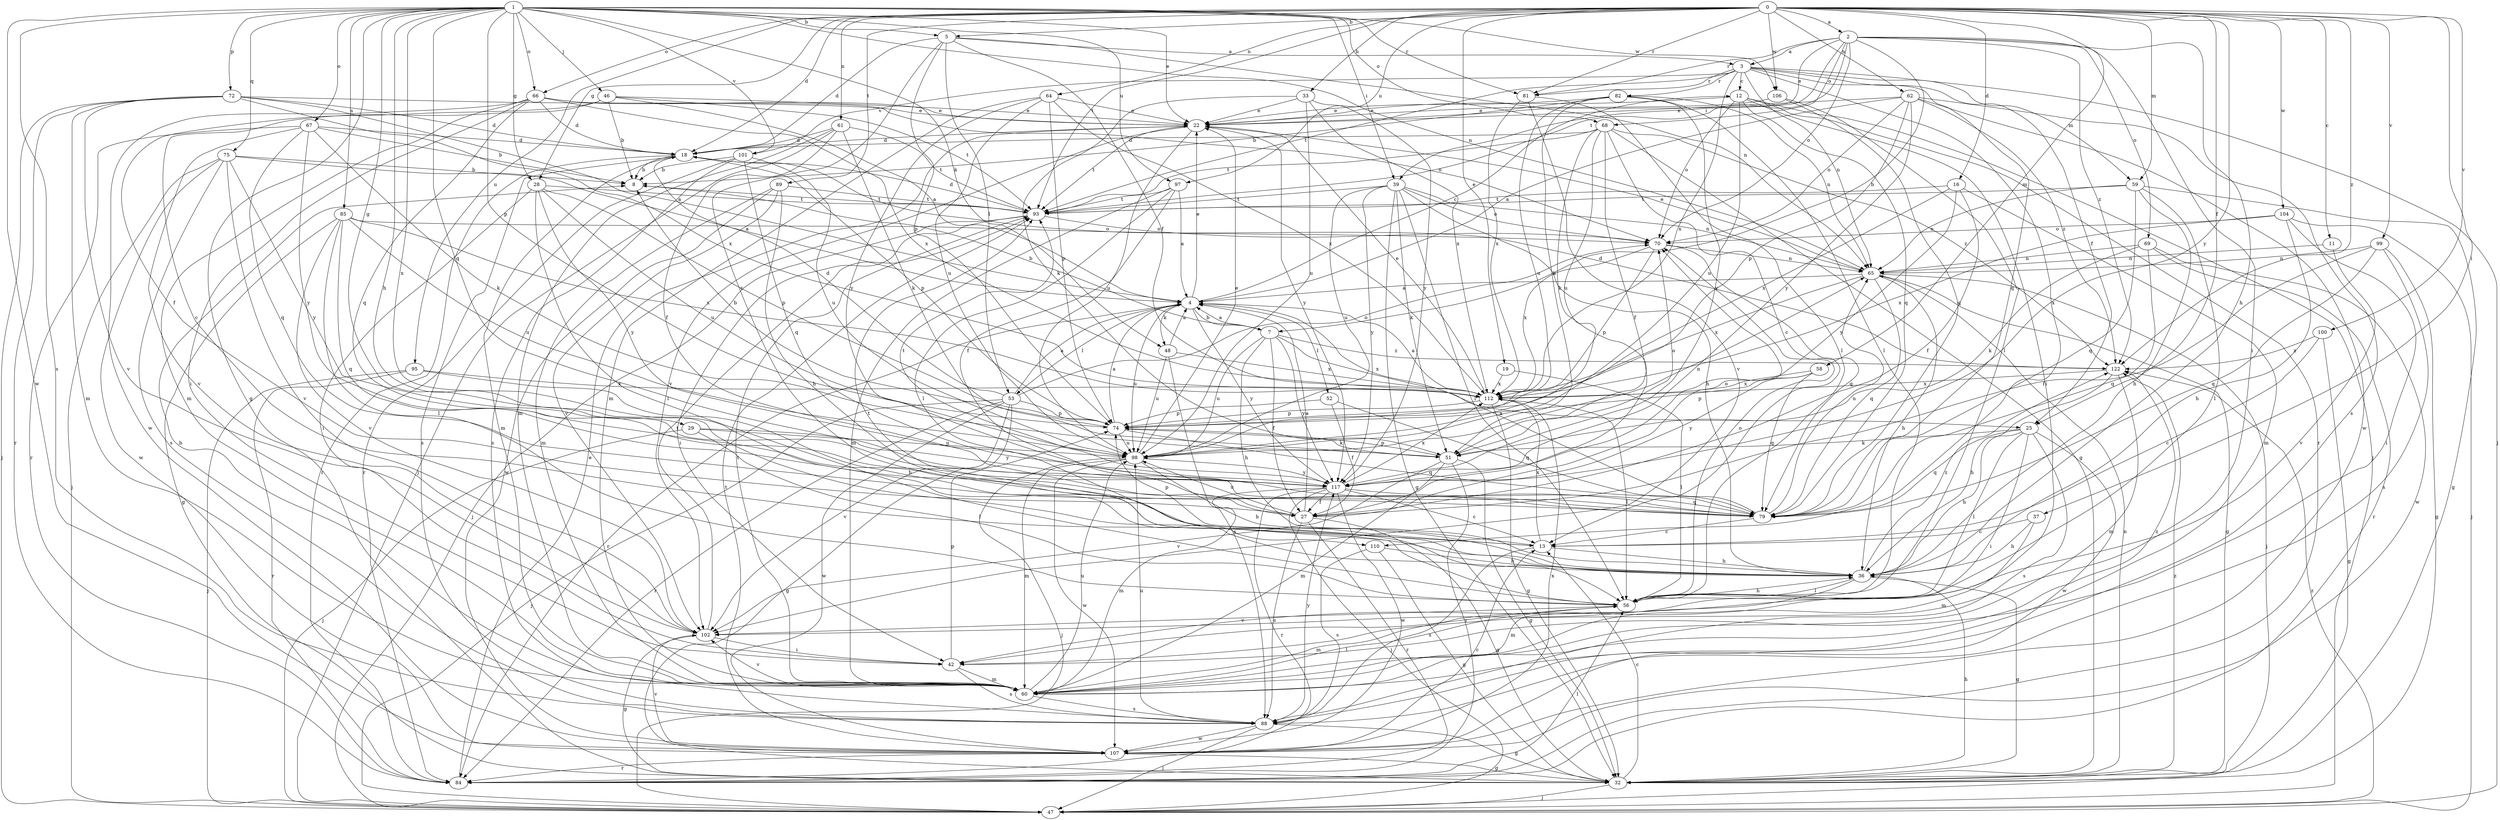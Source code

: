strict digraph  {
0;
1;
2;
3;
4;
5;
7;
8;
11;
12;
13;
16;
18;
19;
22;
25;
27;
28;
29;
32;
33;
36;
37;
39;
42;
46;
47;
48;
51;
52;
53;
56;
58;
59;
60;
61;
62;
64;
65;
66;
67;
68;
69;
70;
72;
74;
75;
79;
81;
82;
84;
85;
88;
89;
93;
95;
97;
98;
99;
100;
101;
102;
104;
106;
107;
110;
112;
117;
122;
0 -> 2  [label=a];
0 -> 5  [label=b];
0 -> 11  [label=c];
0 -> 16  [label=d];
0 -> 18  [label=d];
0 -> 19  [label=e];
0 -> 25  [label=f];
0 -> 28  [label=g];
0 -> 33  [label=h];
0 -> 37  [label=i];
0 -> 58  [label=m];
0 -> 59  [label=m];
0 -> 61  [label=n];
0 -> 62  [label=n];
0 -> 64  [label=n];
0 -> 66  [label=o];
0 -> 81  [label=r];
0 -> 89  [label=t];
0 -> 93  [label=t];
0 -> 95  [label=u];
0 -> 97  [label=u];
0 -> 99  [label=v];
0 -> 100  [label=v];
0 -> 104  [label=w];
0 -> 106  [label=w];
0 -> 117  [label=y];
0 -> 122  [label=z];
1 -> 5  [label=b];
1 -> 22  [label=e];
1 -> 28  [label=g];
1 -> 29  [label=g];
1 -> 32  [label=g];
1 -> 36  [label=h];
1 -> 39  [label=i];
1 -> 46  [label=j];
1 -> 48  [label=k];
1 -> 65  [label=n];
1 -> 66  [label=o];
1 -> 67  [label=o];
1 -> 68  [label=o];
1 -> 72  [label=p];
1 -> 74  [label=p];
1 -> 75  [label=q];
1 -> 79  [label=q];
1 -> 81  [label=r];
1 -> 85  [label=s];
1 -> 88  [label=s];
1 -> 97  [label=u];
1 -> 101  [label=v];
1 -> 106  [label=w];
1 -> 107  [label=w];
1 -> 110  [label=x];
2 -> 3  [label=a];
2 -> 7  [label=b];
2 -> 22  [label=e];
2 -> 36  [label=h];
2 -> 39  [label=i];
2 -> 42  [label=i];
2 -> 68  [label=o];
2 -> 69  [label=o];
2 -> 70  [label=o];
2 -> 81  [label=r];
2 -> 93  [label=t];
2 -> 122  [label=z];
3 -> 12  [label=c];
3 -> 25  [label=f];
3 -> 47  [label=j];
3 -> 59  [label=m];
3 -> 65  [label=n];
3 -> 79  [label=q];
3 -> 81  [label=r];
3 -> 82  [label=r];
3 -> 93  [label=t];
3 -> 101  [label=v];
3 -> 110  [label=x];
3 -> 112  [label=x];
4 -> 7  [label=b];
4 -> 12  [label=c];
4 -> 22  [label=e];
4 -> 48  [label=k];
4 -> 52  [label=l];
4 -> 53  [label=l];
4 -> 84  [label=r];
4 -> 98  [label=u];
4 -> 117  [label=y];
5 -> 3  [label=a];
5 -> 13  [label=c];
5 -> 18  [label=d];
5 -> 25  [label=f];
5 -> 53  [label=l];
5 -> 65  [label=n];
5 -> 74  [label=p];
7 -> 4  [label=a];
7 -> 8  [label=b];
7 -> 27  [label=f];
7 -> 36  [label=h];
7 -> 98  [label=u];
7 -> 112  [label=x];
7 -> 117  [label=y];
7 -> 122  [label=z];
8 -> 93  [label=t];
11 -> 65  [label=n];
11 -> 102  [label=v];
12 -> 22  [label=e];
12 -> 42  [label=i];
12 -> 47  [label=j];
12 -> 70  [label=o];
12 -> 79  [label=q];
12 -> 84  [label=r];
12 -> 98  [label=u];
13 -> 36  [label=h];
13 -> 74  [label=p];
13 -> 88  [label=s];
13 -> 112  [label=x];
16 -> 27  [label=f];
16 -> 60  [label=m];
16 -> 93  [label=t];
16 -> 112  [label=x];
16 -> 117  [label=y];
18 -> 8  [label=b];
18 -> 60  [label=m];
18 -> 74  [label=p];
18 -> 84  [label=r];
18 -> 88  [label=s];
19 -> 56  [label=l];
19 -> 112  [label=x];
22 -> 18  [label=d];
22 -> 93  [label=t];
22 -> 98  [label=u];
22 -> 102  [label=v];
22 -> 117  [label=y];
25 -> 36  [label=h];
25 -> 42  [label=i];
25 -> 51  [label=k];
25 -> 56  [label=l];
25 -> 79  [label=q];
25 -> 88  [label=s];
25 -> 107  [label=w];
27 -> 4  [label=a];
27 -> 32  [label=g];
27 -> 70  [label=o];
27 -> 84  [label=r];
27 -> 88  [label=s];
27 -> 98  [label=u];
28 -> 42  [label=i];
28 -> 56  [label=l];
28 -> 74  [label=p];
28 -> 93  [label=t];
28 -> 98  [label=u];
28 -> 117  [label=y];
29 -> 47  [label=j];
29 -> 56  [label=l];
29 -> 98  [label=u];
29 -> 117  [label=y];
32 -> 13  [label=c];
32 -> 36  [label=h];
32 -> 47  [label=j];
32 -> 65  [label=n];
32 -> 122  [label=z];
33 -> 22  [label=e];
33 -> 51  [label=k];
33 -> 98  [label=u];
33 -> 112  [label=x];
33 -> 117  [label=y];
36 -> 32  [label=g];
36 -> 56  [label=l];
36 -> 60  [label=m];
36 -> 122  [label=z];
37 -> 13  [label=c];
37 -> 36  [label=h];
37 -> 60  [label=m];
39 -> 32  [label=g];
39 -> 36  [label=h];
39 -> 51  [label=k];
39 -> 56  [label=l];
39 -> 65  [label=n];
39 -> 70  [label=o];
39 -> 93  [label=t];
39 -> 98  [label=u];
39 -> 117  [label=y];
42 -> 60  [label=m];
42 -> 74  [label=p];
42 -> 88  [label=s];
46 -> 4  [label=a];
46 -> 8  [label=b];
46 -> 13  [label=c];
46 -> 22  [label=e];
46 -> 27  [label=f];
46 -> 93  [label=t];
47 -> 122  [label=z];
48 -> 4  [label=a];
48 -> 88  [label=s];
48 -> 98  [label=u];
48 -> 112  [label=x];
51 -> 32  [label=g];
51 -> 60  [label=m];
51 -> 70  [label=o];
51 -> 74  [label=p];
51 -> 84  [label=r];
51 -> 102  [label=v];
52 -> 27  [label=f];
52 -> 74  [label=p];
52 -> 79  [label=q];
53 -> 4  [label=a];
53 -> 18  [label=d];
53 -> 32  [label=g];
53 -> 47  [label=j];
53 -> 70  [label=o];
53 -> 74  [label=p];
53 -> 84  [label=r];
53 -> 102  [label=v];
53 -> 107  [label=w];
56 -> 36  [label=h];
56 -> 60  [label=m];
56 -> 70  [label=o];
56 -> 93  [label=t];
56 -> 102  [label=v];
58 -> 74  [label=p];
58 -> 79  [label=q];
58 -> 112  [label=x];
58 -> 117  [label=y];
59 -> 32  [label=g];
59 -> 36  [label=h];
59 -> 56  [label=l];
59 -> 65  [label=n];
59 -> 79  [label=q];
59 -> 93  [label=t];
60 -> 8  [label=b];
60 -> 56  [label=l];
60 -> 88  [label=s];
60 -> 93  [label=t];
60 -> 98  [label=u];
60 -> 102  [label=v];
60 -> 122  [label=z];
61 -> 18  [label=d];
61 -> 27  [label=f];
61 -> 47  [label=j];
61 -> 51  [label=k];
61 -> 60  [label=m];
61 -> 93  [label=t];
62 -> 4  [label=a];
62 -> 22  [label=e];
62 -> 70  [label=o];
62 -> 74  [label=p];
62 -> 88  [label=s];
62 -> 107  [label=w];
62 -> 117  [label=y];
62 -> 122  [label=z];
64 -> 22  [label=e];
64 -> 60  [label=m];
64 -> 74  [label=p];
64 -> 98  [label=u];
64 -> 112  [label=x];
64 -> 117  [label=y];
65 -> 4  [label=a];
65 -> 22  [label=e];
65 -> 32  [label=g];
65 -> 36  [label=h];
65 -> 47  [label=j];
65 -> 79  [label=q];
65 -> 112  [label=x];
66 -> 18  [label=d];
66 -> 22  [label=e];
66 -> 42  [label=i];
66 -> 60  [label=m];
66 -> 70  [label=o];
66 -> 79  [label=q];
66 -> 107  [label=w];
66 -> 112  [label=x];
67 -> 8  [label=b];
67 -> 18  [label=d];
67 -> 51  [label=k];
67 -> 79  [label=q];
67 -> 84  [label=r];
67 -> 102  [label=v];
67 -> 117  [label=y];
68 -> 13  [label=c];
68 -> 18  [label=d];
68 -> 27  [label=f];
68 -> 32  [label=g];
68 -> 51  [label=k];
68 -> 93  [label=t];
68 -> 98  [label=u];
68 -> 122  [label=z];
69 -> 51  [label=k];
69 -> 65  [label=n];
69 -> 79  [label=q];
69 -> 84  [label=r];
69 -> 107  [label=w];
70 -> 65  [label=n];
70 -> 74  [label=p];
70 -> 79  [label=q];
70 -> 112  [label=x];
72 -> 4  [label=a];
72 -> 18  [label=d];
72 -> 22  [label=e];
72 -> 47  [label=j];
72 -> 60  [label=m];
72 -> 84  [label=r];
72 -> 102  [label=v];
72 -> 112  [label=x];
74 -> 4  [label=a];
74 -> 8  [label=b];
74 -> 51  [label=k];
74 -> 79  [label=q];
74 -> 98  [label=u];
75 -> 4  [label=a];
75 -> 8  [label=b];
75 -> 47  [label=j];
75 -> 88  [label=s];
75 -> 102  [label=v];
75 -> 107  [label=w];
75 -> 117  [label=y];
79 -> 4  [label=a];
79 -> 13  [label=c];
79 -> 65  [label=n];
81 -> 56  [label=l];
81 -> 102  [label=v];
81 -> 112  [label=x];
82 -> 8  [label=b];
82 -> 22  [label=e];
82 -> 51  [label=k];
82 -> 56  [label=l];
82 -> 65  [label=n];
82 -> 98  [label=u];
82 -> 117  [label=y];
84 -> 22  [label=e];
84 -> 56  [label=l];
85 -> 32  [label=g];
85 -> 56  [label=l];
85 -> 70  [label=o];
85 -> 79  [label=q];
85 -> 98  [label=u];
85 -> 102  [label=v];
85 -> 112  [label=x];
88 -> 32  [label=g];
88 -> 47  [label=j];
88 -> 98  [label=u];
88 -> 107  [label=w];
88 -> 117  [label=y];
89 -> 36  [label=h];
89 -> 60  [label=m];
89 -> 93  [label=t];
89 -> 102  [label=v];
89 -> 107  [label=w];
93 -> 18  [label=d];
93 -> 42  [label=i];
93 -> 47  [label=j];
93 -> 70  [label=o];
95 -> 36  [label=h];
95 -> 47  [label=j];
95 -> 84  [label=r];
95 -> 112  [label=x];
97 -> 4  [label=a];
97 -> 27  [label=f];
97 -> 56  [label=l];
97 -> 60  [label=m];
97 -> 93  [label=t];
98 -> 22  [label=e];
98 -> 36  [label=h];
98 -> 47  [label=j];
98 -> 60  [label=m];
98 -> 65  [label=n];
98 -> 107  [label=w];
98 -> 117  [label=y];
99 -> 27  [label=f];
99 -> 32  [label=g];
99 -> 65  [label=n];
99 -> 79  [label=q];
99 -> 88  [label=s];
100 -> 13  [label=c];
100 -> 32  [label=g];
100 -> 122  [label=z];
101 -> 8  [label=b];
101 -> 79  [label=q];
101 -> 84  [label=r];
101 -> 88  [label=s];
101 -> 98  [label=u];
102 -> 32  [label=g];
102 -> 42  [label=i];
102 -> 93  [label=t];
104 -> 36  [label=h];
104 -> 42  [label=i];
104 -> 47  [label=j];
104 -> 70  [label=o];
104 -> 112  [label=x];
106 -> 22  [label=e];
106 -> 56  [label=l];
106 -> 79  [label=q];
107 -> 13  [label=c];
107 -> 32  [label=g];
107 -> 84  [label=r];
107 -> 93  [label=t];
107 -> 102  [label=v];
107 -> 112  [label=x];
110 -> 32  [label=g];
110 -> 36  [label=h];
110 -> 88  [label=s];
112 -> 4  [label=a];
112 -> 22  [label=e];
112 -> 32  [label=g];
112 -> 56  [label=l];
112 -> 74  [label=p];
117 -> 13  [label=c];
117 -> 27  [label=f];
117 -> 47  [label=j];
117 -> 60  [label=m];
117 -> 79  [label=q];
117 -> 84  [label=r];
117 -> 93  [label=t];
117 -> 107  [label=w];
117 -> 112  [label=x];
122 -> 18  [label=d];
122 -> 36  [label=h];
122 -> 60  [label=m];
122 -> 112  [label=x];
}

